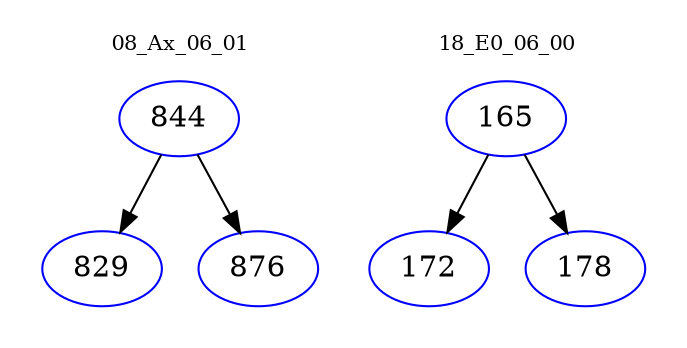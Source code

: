 digraph{
subgraph cluster_0 {
color = white
label = "08_Ax_06_01";
fontsize=10;
T0_844 [label="844", color="blue"]
T0_844 -> T0_829 [color="black"]
T0_829 [label="829", color="blue"]
T0_844 -> T0_876 [color="black"]
T0_876 [label="876", color="blue"]
}
subgraph cluster_1 {
color = white
label = "18_E0_06_00";
fontsize=10;
T1_165 [label="165", color="blue"]
T1_165 -> T1_172 [color="black"]
T1_172 [label="172", color="blue"]
T1_165 -> T1_178 [color="black"]
T1_178 [label="178", color="blue"]
}
}
